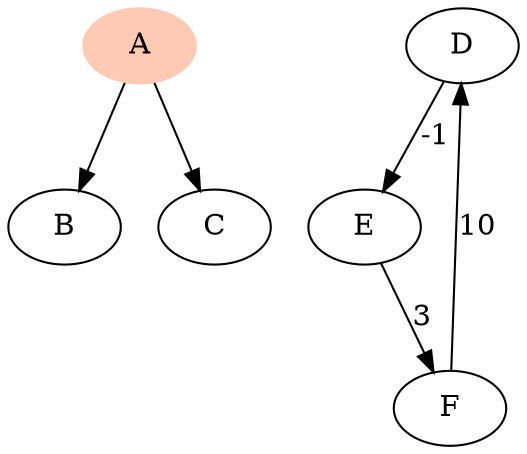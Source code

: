 digraph G {
  // Style information for nodes
  A [style="filled", color=".05 .3 1.0"]

  // Edge declarations
  A -> {B, C};
  D -> E [label="-1"];
  E -> F [label="3"];
  F -> D [label="10"];
}
